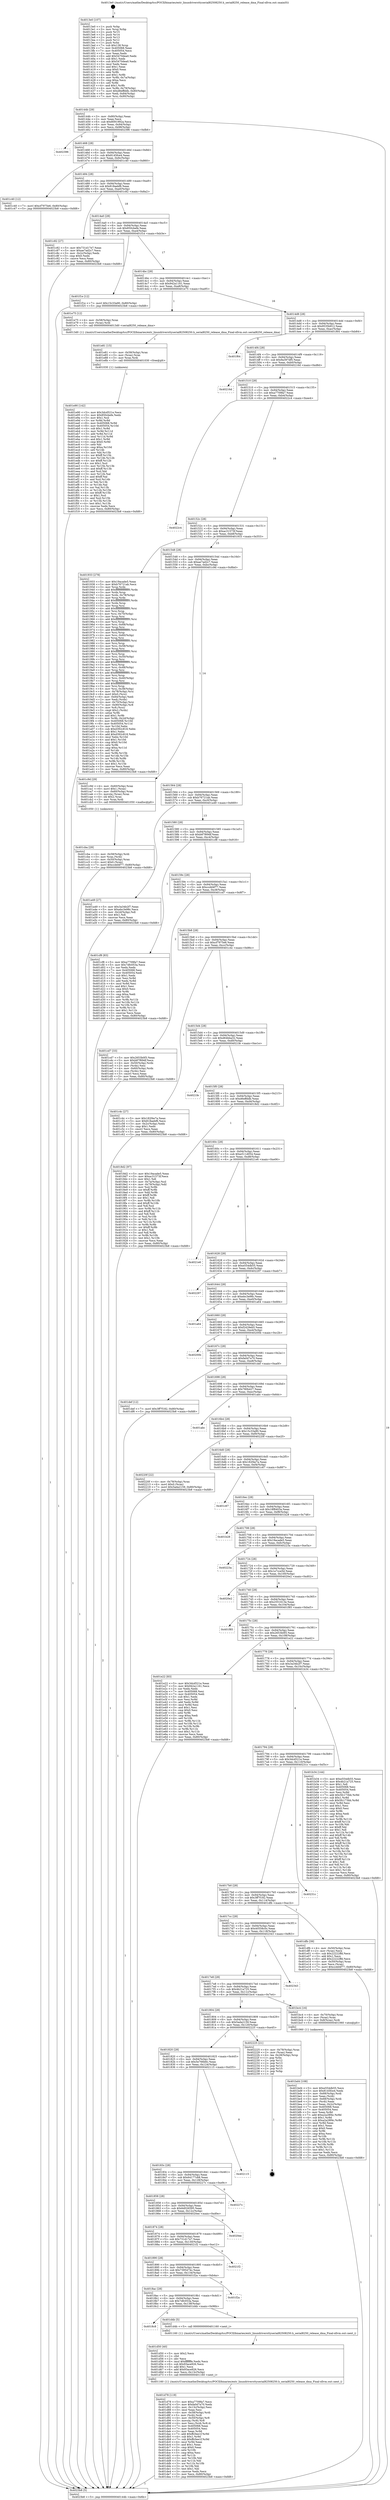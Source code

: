 digraph "0x4013e0" {
  label = "0x4013e0 (/mnt/c/Users/mathe/Desktop/tcc/POCII/binaries/extr_linuxdriversttyserial82508250.h_serial8250_release_dma_Final-ollvm.out::main(0))"
  labelloc = "t"
  node[shape=record]

  Entry [label="",width=0.3,height=0.3,shape=circle,fillcolor=black,style=filled]
  "0x40144b" [label="{
     0x40144b [29]\l
     | [instrs]\l
     &nbsp;&nbsp;0x40144b \<+3\>: mov -0x80(%rbp),%eax\l
     &nbsp;&nbsp;0x40144e \<+2\>: mov %eax,%ecx\l
     &nbsp;&nbsp;0x401450 \<+6\>: sub $0x8091992a,%ecx\l
     &nbsp;&nbsp;0x401456 \<+6\>: mov %eax,-0x94(%rbp)\l
     &nbsp;&nbsp;0x40145c \<+6\>: mov %ecx,-0x98(%rbp)\l
     &nbsp;&nbsp;0x401462 \<+6\>: je 0000000000402396 \<main+0xfb6\>\l
  }"]
  "0x402396" [label="{
     0x402396\l
  }", style=dashed]
  "0x401468" [label="{
     0x401468 [28]\l
     | [instrs]\l
     &nbsp;&nbsp;0x401468 \<+5\>: jmp 000000000040146d \<main+0x8d\>\l
     &nbsp;&nbsp;0x40146d \<+6\>: mov -0x94(%rbp),%eax\l
     &nbsp;&nbsp;0x401473 \<+5\>: sub $0x8145fce4,%eax\l
     &nbsp;&nbsp;0x401478 \<+6\>: mov %eax,-0x9c(%rbp)\l
     &nbsp;&nbsp;0x40147e \<+6\>: je 0000000000401c40 \<main+0x860\>\l
  }"]
  Exit [label="",width=0.3,height=0.3,shape=circle,fillcolor=black,style=filled,peripheries=2]
  "0x401c40" [label="{
     0x401c40 [12]\l
     | [instrs]\l
     &nbsp;&nbsp;0x401c40 \<+7\>: movl $0xcf7975e6,-0x80(%rbp)\l
     &nbsp;&nbsp;0x401c47 \<+5\>: jmp 00000000004023b8 \<main+0xfd8\>\l
  }"]
  "0x401484" [label="{
     0x401484 [28]\l
     | [instrs]\l
     &nbsp;&nbsp;0x401484 \<+5\>: jmp 0000000000401489 \<main+0xa9\>\l
     &nbsp;&nbsp;0x401489 \<+6\>: mov -0x94(%rbp),%eax\l
     &nbsp;&nbsp;0x40148f \<+5\>: sub $0x818aebf6,%eax\l
     &nbsp;&nbsp;0x401494 \<+6\>: mov %eax,-0xa0(%rbp)\l
     &nbsp;&nbsp;0x40149a \<+6\>: je 0000000000401c82 \<main+0x8a2\>\l
  }"]
  "0x401e90" [label="{
     0x401e90 [142]\l
     | [instrs]\l
     &nbsp;&nbsp;0x401e90 \<+5\>: mov $0x3dcd521e,%ecx\l
     &nbsp;&nbsp;0x401e95 \<+5\>: mov $0x850cbefe,%edx\l
     &nbsp;&nbsp;0x401e9a \<+3\>: mov $0x1,%sil\l
     &nbsp;&nbsp;0x401e9d \<+3\>: xor %r8d,%r8d\l
     &nbsp;&nbsp;0x401ea0 \<+8\>: mov 0x405068,%r9d\l
     &nbsp;&nbsp;0x401ea8 \<+8\>: mov 0x405054,%r10d\l
     &nbsp;&nbsp;0x401eb0 \<+4\>: sub $0x1,%r8d\l
     &nbsp;&nbsp;0x401eb4 \<+3\>: mov %r9d,%r11d\l
     &nbsp;&nbsp;0x401eb7 \<+3\>: add %r8d,%r11d\l
     &nbsp;&nbsp;0x401eba \<+4\>: imul %r11d,%r9d\l
     &nbsp;&nbsp;0x401ebe \<+4\>: and $0x1,%r9d\l
     &nbsp;&nbsp;0x401ec2 \<+4\>: cmp $0x0,%r9d\l
     &nbsp;&nbsp;0x401ec6 \<+3\>: sete %bl\l
     &nbsp;&nbsp;0x401ec9 \<+4\>: cmp $0xa,%r10d\l
     &nbsp;&nbsp;0x401ecd \<+4\>: setl %r14b\l
     &nbsp;&nbsp;0x401ed1 \<+3\>: mov %bl,%r15b\l
     &nbsp;&nbsp;0x401ed4 \<+4\>: xor $0xff,%r15b\l
     &nbsp;&nbsp;0x401ed8 \<+3\>: mov %r14b,%r12b\l
     &nbsp;&nbsp;0x401edb \<+4\>: xor $0xff,%r12b\l
     &nbsp;&nbsp;0x401edf \<+4\>: xor $0x1,%sil\l
     &nbsp;&nbsp;0x401ee3 \<+3\>: mov %r15b,%r13b\l
     &nbsp;&nbsp;0x401ee6 \<+4\>: and $0xff,%r13b\l
     &nbsp;&nbsp;0x401eea \<+3\>: and %sil,%bl\l
     &nbsp;&nbsp;0x401eed \<+3\>: mov %r12b,%al\l
     &nbsp;&nbsp;0x401ef0 \<+2\>: and $0xff,%al\l
     &nbsp;&nbsp;0x401ef2 \<+3\>: and %sil,%r14b\l
     &nbsp;&nbsp;0x401ef5 \<+3\>: or %bl,%r13b\l
     &nbsp;&nbsp;0x401ef8 \<+3\>: or %r14b,%al\l
     &nbsp;&nbsp;0x401efb \<+3\>: xor %al,%r13b\l
     &nbsp;&nbsp;0x401efe \<+3\>: or %r12b,%r15b\l
     &nbsp;&nbsp;0x401f01 \<+4\>: xor $0xff,%r15b\l
     &nbsp;&nbsp;0x401f05 \<+4\>: or $0x1,%sil\l
     &nbsp;&nbsp;0x401f09 \<+3\>: and %sil,%r15b\l
     &nbsp;&nbsp;0x401f0c \<+3\>: or %r15b,%r13b\l
     &nbsp;&nbsp;0x401f0f \<+4\>: test $0x1,%r13b\l
     &nbsp;&nbsp;0x401f13 \<+3\>: cmovne %edx,%ecx\l
     &nbsp;&nbsp;0x401f16 \<+3\>: mov %ecx,-0x80(%rbp)\l
     &nbsp;&nbsp;0x401f19 \<+5\>: jmp 00000000004023b8 \<main+0xfd8\>\l
  }"]
  "0x401c82" [label="{
     0x401c82 [27]\l
     | [instrs]\l
     &nbsp;&nbsp;0x401c82 \<+5\>: mov $0x731d17e7,%eax\l
     &nbsp;&nbsp;0x401c87 \<+5\>: mov $0xae7ad2c7,%ecx\l
     &nbsp;&nbsp;0x401c8c \<+3\>: mov -0x2c(%rbp),%edx\l
     &nbsp;&nbsp;0x401c8f \<+3\>: cmp $0x0,%edx\l
     &nbsp;&nbsp;0x401c92 \<+3\>: cmove %ecx,%eax\l
     &nbsp;&nbsp;0x401c95 \<+3\>: mov %eax,-0x80(%rbp)\l
     &nbsp;&nbsp;0x401c98 \<+5\>: jmp 00000000004023b8 \<main+0xfd8\>\l
  }"]
  "0x4014a0" [label="{
     0x4014a0 [28]\l
     | [instrs]\l
     &nbsp;&nbsp;0x4014a0 \<+5\>: jmp 00000000004014a5 \<main+0xc5\>\l
     &nbsp;&nbsp;0x4014a5 \<+6\>: mov -0x94(%rbp),%eax\l
     &nbsp;&nbsp;0x4014ab \<+5\>: sub $0x850cbefe,%eax\l
     &nbsp;&nbsp;0x4014b0 \<+6\>: mov %eax,-0xa4(%rbp)\l
     &nbsp;&nbsp;0x4014b6 \<+6\>: je 0000000000401f1e \<main+0xb3e\>\l
  }"]
  "0x401e81" [label="{
     0x401e81 [15]\l
     | [instrs]\l
     &nbsp;&nbsp;0x401e81 \<+4\>: mov -0x58(%rbp),%rax\l
     &nbsp;&nbsp;0x401e85 \<+3\>: mov (%rax),%rax\l
     &nbsp;&nbsp;0x401e88 \<+3\>: mov %rax,%rdi\l
     &nbsp;&nbsp;0x401e8b \<+5\>: call 0000000000401030 \<free@plt\>\l
     | [calls]\l
     &nbsp;&nbsp;0x401030 \{1\} (unknown)\l
  }"]
  "0x401f1e" [label="{
     0x401f1e [12]\l
     | [instrs]\l
     &nbsp;&nbsp;0x401f1e \<+7\>: movl $0x15c33a90,-0x80(%rbp)\l
     &nbsp;&nbsp;0x401f25 \<+5\>: jmp 00000000004023b8 \<main+0xfd8\>\l
  }"]
  "0x4014bc" [label="{
     0x4014bc [28]\l
     | [instrs]\l
     &nbsp;&nbsp;0x4014bc \<+5\>: jmp 00000000004014c1 \<main+0xe1\>\l
     &nbsp;&nbsp;0x4014c1 \<+6\>: mov -0x94(%rbp),%eax\l
     &nbsp;&nbsp;0x4014c7 \<+5\>: sub $0x942a1161,%eax\l
     &nbsp;&nbsp;0x4014cc \<+6\>: mov %eax,-0xa8(%rbp)\l
     &nbsp;&nbsp;0x4014d2 \<+6\>: je 0000000000401e75 \<main+0xa95\>\l
  }"]
  "0x401d78" [label="{
     0x401d78 [119]\l
     | [instrs]\l
     &nbsp;&nbsp;0x401d78 \<+5\>: mov $0xa7709fa7,%ecx\l
     &nbsp;&nbsp;0x401d7d \<+5\>: mov $0xfa0d7a70,%edx\l
     &nbsp;&nbsp;0x401d82 \<+6\>: mov -0x13c(%rbp),%esi\l
     &nbsp;&nbsp;0x401d88 \<+3\>: imul %eax,%esi\l
     &nbsp;&nbsp;0x401d8b \<+4\>: mov -0x58(%rbp),%rdi\l
     &nbsp;&nbsp;0x401d8f \<+3\>: mov (%rdi),%rdi\l
     &nbsp;&nbsp;0x401d92 \<+4\>: mov -0x50(%rbp),%r8\l
     &nbsp;&nbsp;0x401d96 \<+3\>: movslq (%r8),%r8\l
     &nbsp;&nbsp;0x401d99 \<+4\>: mov %esi,(%rdi,%r8,4)\l
     &nbsp;&nbsp;0x401d9d \<+7\>: mov 0x405068,%eax\l
     &nbsp;&nbsp;0x401da4 \<+7\>: mov 0x405054,%esi\l
     &nbsp;&nbsp;0x401dab \<+3\>: mov %eax,%r9d\l
     &nbsp;&nbsp;0x401dae \<+7\>: add $0xffc0ee1f,%r9d\l
     &nbsp;&nbsp;0x401db5 \<+4\>: sub $0x1,%r9d\l
     &nbsp;&nbsp;0x401db9 \<+7\>: sub $0xffc0ee1f,%r9d\l
     &nbsp;&nbsp;0x401dc0 \<+4\>: imul %r9d,%eax\l
     &nbsp;&nbsp;0x401dc4 \<+3\>: and $0x1,%eax\l
     &nbsp;&nbsp;0x401dc7 \<+3\>: cmp $0x0,%eax\l
     &nbsp;&nbsp;0x401dca \<+4\>: sete %r10b\l
     &nbsp;&nbsp;0x401dce \<+3\>: cmp $0xa,%esi\l
     &nbsp;&nbsp;0x401dd1 \<+4\>: setl %r11b\l
     &nbsp;&nbsp;0x401dd5 \<+3\>: mov %r10b,%bl\l
     &nbsp;&nbsp;0x401dd8 \<+3\>: and %r11b,%bl\l
     &nbsp;&nbsp;0x401ddb \<+3\>: xor %r11b,%r10b\l
     &nbsp;&nbsp;0x401dde \<+3\>: or %r10b,%bl\l
     &nbsp;&nbsp;0x401de1 \<+3\>: test $0x1,%bl\l
     &nbsp;&nbsp;0x401de4 \<+3\>: cmovne %edx,%ecx\l
     &nbsp;&nbsp;0x401de7 \<+3\>: mov %ecx,-0x80(%rbp)\l
     &nbsp;&nbsp;0x401dea \<+5\>: jmp 00000000004023b8 \<main+0xfd8\>\l
  }"]
  "0x401e75" [label="{
     0x401e75 [12]\l
     | [instrs]\l
     &nbsp;&nbsp;0x401e75 \<+4\>: mov -0x58(%rbp),%rax\l
     &nbsp;&nbsp;0x401e79 \<+3\>: mov (%rax),%rdi\l
     &nbsp;&nbsp;0x401e7c \<+5\>: call 00000000004013d0 \<serial8250_release_dma\>\l
     | [calls]\l
     &nbsp;&nbsp;0x4013d0 \{1\} (/mnt/c/Users/mathe/Desktop/tcc/POCII/binaries/extr_linuxdriversttyserial82508250.h_serial8250_release_dma_Final-ollvm.out::serial8250_release_dma)\l
  }"]
  "0x4014d8" [label="{
     0x4014d8 [28]\l
     | [instrs]\l
     &nbsp;&nbsp;0x4014d8 \<+5\>: jmp 00000000004014dd \<main+0xfd\>\l
     &nbsp;&nbsp;0x4014dd \<+6\>: mov -0x94(%rbp),%eax\l
     &nbsp;&nbsp;0x4014e3 \<+5\>: sub $0x9535b912,%eax\l
     &nbsp;&nbsp;0x4014e8 \<+6\>: mov %eax,-0xac(%rbp)\l
     &nbsp;&nbsp;0x4014ee \<+6\>: je 0000000000401f64 \<main+0xb84\>\l
  }"]
  "0x401d50" [label="{
     0x401d50 [40]\l
     | [instrs]\l
     &nbsp;&nbsp;0x401d50 \<+5\>: mov $0x2,%ecx\l
     &nbsp;&nbsp;0x401d55 \<+1\>: cltd\l
     &nbsp;&nbsp;0x401d56 \<+2\>: idiv %ecx\l
     &nbsp;&nbsp;0x401d58 \<+6\>: imul $0xfffffffe,%edx,%ecx\l
     &nbsp;&nbsp;0x401d5e \<+6\>: sub $0x93ace926,%ecx\l
     &nbsp;&nbsp;0x401d64 \<+3\>: add $0x1,%ecx\l
     &nbsp;&nbsp;0x401d67 \<+6\>: add $0x93ace926,%ecx\l
     &nbsp;&nbsp;0x401d6d \<+6\>: mov %ecx,-0x13c(%rbp)\l
     &nbsp;&nbsp;0x401d73 \<+5\>: call 0000000000401160 \<next_i\>\l
     | [calls]\l
     &nbsp;&nbsp;0x401160 \{1\} (/mnt/c/Users/mathe/Desktop/tcc/POCII/binaries/extr_linuxdriversttyserial82508250.h_serial8250_release_dma_Final-ollvm.out::next_i)\l
  }"]
  "0x401f64" [label="{
     0x401f64\l
  }", style=dashed]
  "0x4014f4" [label="{
     0x4014f4 [28]\l
     | [instrs]\l
     &nbsp;&nbsp;0x4014f4 \<+5\>: jmp 00000000004014f9 \<main+0x119\>\l
     &nbsp;&nbsp;0x4014f9 \<+6\>: mov -0x94(%rbp),%eax\l
     &nbsp;&nbsp;0x4014ff \<+5\>: sub $0x9a397df5,%eax\l
     &nbsp;&nbsp;0x401504 \<+6\>: mov %eax,-0xb0(%rbp)\l
     &nbsp;&nbsp;0x40150a \<+6\>: je 000000000040216d \<main+0xd8d\>\l
  }"]
  "0x4018c8" [label="{
     0x4018c8\l
  }", style=dashed]
  "0x40216d" [label="{
     0x40216d\l
  }", style=dashed]
  "0x401510" [label="{
     0x401510 [28]\l
     | [instrs]\l
     &nbsp;&nbsp;0x401510 \<+5\>: jmp 0000000000401515 \<main+0x135\>\l
     &nbsp;&nbsp;0x401515 \<+6\>: mov -0x94(%rbp),%eax\l
     &nbsp;&nbsp;0x40151b \<+5\>: sub $0xa7709fa7,%eax\l
     &nbsp;&nbsp;0x401520 \<+6\>: mov %eax,-0xb4(%rbp)\l
     &nbsp;&nbsp;0x401526 \<+6\>: je 00000000004022c4 \<main+0xee4\>\l
  }"]
  "0x401d4b" [label="{
     0x401d4b [5]\l
     | [instrs]\l
     &nbsp;&nbsp;0x401d4b \<+5\>: call 0000000000401160 \<next_i\>\l
     | [calls]\l
     &nbsp;&nbsp;0x401160 \{1\} (/mnt/c/Users/mathe/Desktop/tcc/POCII/binaries/extr_linuxdriversttyserial82508250.h_serial8250_release_dma_Final-ollvm.out::next_i)\l
  }"]
  "0x4022c4" [label="{
     0x4022c4\l
  }", style=dashed]
  "0x40152c" [label="{
     0x40152c [28]\l
     | [instrs]\l
     &nbsp;&nbsp;0x40152c \<+5\>: jmp 0000000000401531 \<main+0x151\>\l
     &nbsp;&nbsp;0x401531 \<+6\>: mov -0x94(%rbp),%eax\l
     &nbsp;&nbsp;0x401537 \<+5\>: sub $0xac31573f,%eax\l
     &nbsp;&nbsp;0x40153c \<+6\>: mov %eax,-0xb8(%rbp)\l
     &nbsp;&nbsp;0x401542 \<+6\>: je 0000000000401933 \<main+0x553\>\l
  }"]
  "0x4018ac" [label="{
     0x4018ac [28]\l
     | [instrs]\l
     &nbsp;&nbsp;0x4018ac \<+5\>: jmp 00000000004018b1 \<main+0x4d1\>\l
     &nbsp;&nbsp;0x4018b1 \<+6\>: mov -0x94(%rbp),%eax\l
     &nbsp;&nbsp;0x4018b7 \<+5\>: sub $0x7dfc053a,%eax\l
     &nbsp;&nbsp;0x4018bc \<+6\>: mov %eax,-0x138(%rbp)\l
     &nbsp;&nbsp;0x4018c2 \<+6\>: je 0000000000401d4b \<main+0x96b\>\l
  }"]
  "0x401933" [label="{
     0x401933 [278]\l
     | [instrs]\l
     &nbsp;&nbsp;0x401933 \<+5\>: mov $0x19acade5,%eax\l
     &nbsp;&nbsp;0x401938 \<+5\>: mov $0xb76721ab,%ecx\l
     &nbsp;&nbsp;0x40193d \<+3\>: mov %rsp,%rdx\l
     &nbsp;&nbsp;0x401940 \<+4\>: add $0xfffffffffffffff0,%rdx\l
     &nbsp;&nbsp;0x401944 \<+3\>: mov %rdx,%rsp\l
     &nbsp;&nbsp;0x401947 \<+4\>: mov %rdx,-0x78(%rbp)\l
     &nbsp;&nbsp;0x40194b \<+3\>: mov %rsp,%rdx\l
     &nbsp;&nbsp;0x40194e \<+4\>: add $0xfffffffffffffff0,%rdx\l
     &nbsp;&nbsp;0x401952 \<+3\>: mov %rdx,%rsp\l
     &nbsp;&nbsp;0x401955 \<+3\>: mov %rsp,%rsi\l
     &nbsp;&nbsp;0x401958 \<+4\>: add $0xfffffffffffffff0,%rsi\l
     &nbsp;&nbsp;0x40195c \<+3\>: mov %rsi,%rsp\l
     &nbsp;&nbsp;0x40195f \<+4\>: mov %rsi,-0x70(%rbp)\l
     &nbsp;&nbsp;0x401963 \<+3\>: mov %rsp,%rsi\l
     &nbsp;&nbsp;0x401966 \<+4\>: add $0xfffffffffffffff0,%rsi\l
     &nbsp;&nbsp;0x40196a \<+3\>: mov %rsi,%rsp\l
     &nbsp;&nbsp;0x40196d \<+4\>: mov %rsi,-0x68(%rbp)\l
     &nbsp;&nbsp;0x401971 \<+3\>: mov %rsp,%rsi\l
     &nbsp;&nbsp;0x401974 \<+4\>: add $0xfffffffffffffff0,%rsi\l
     &nbsp;&nbsp;0x401978 \<+3\>: mov %rsi,%rsp\l
     &nbsp;&nbsp;0x40197b \<+4\>: mov %rsi,-0x60(%rbp)\l
     &nbsp;&nbsp;0x40197f \<+3\>: mov %rsp,%rsi\l
     &nbsp;&nbsp;0x401982 \<+4\>: add $0xfffffffffffffff0,%rsi\l
     &nbsp;&nbsp;0x401986 \<+3\>: mov %rsi,%rsp\l
     &nbsp;&nbsp;0x401989 \<+4\>: mov %rsi,-0x58(%rbp)\l
     &nbsp;&nbsp;0x40198d \<+3\>: mov %rsp,%rsi\l
     &nbsp;&nbsp;0x401990 \<+4\>: add $0xfffffffffffffff0,%rsi\l
     &nbsp;&nbsp;0x401994 \<+3\>: mov %rsi,%rsp\l
     &nbsp;&nbsp;0x401997 \<+4\>: mov %rsi,-0x50(%rbp)\l
     &nbsp;&nbsp;0x40199b \<+3\>: mov %rsp,%rsi\l
     &nbsp;&nbsp;0x40199e \<+4\>: add $0xfffffffffffffff0,%rsi\l
     &nbsp;&nbsp;0x4019a2 \<+3\>: mov %rsi,%rsp\l
     &nbsp;&nbsp;0x4019a5 \<+4\>: mov %rsi,-0x48(%rbp)\l
     &nbsp;&nbsp;0x4019a9 \<+3\>: mov %rsp,%rsi\l
     &nbsp;&nbsp;0x4019ac \<+4\>: add $0xfffffffffffffff0,%rsi\l
     &nbsp;&nbsp;0x4019b0 \<+3\>: mov %rsi,%rsp\l
     &nbsp;&nbsp;0x4019b3 \<+4\>: mov %rsi,-0x40(%rbp)\l
     &nbsp;&nbsp;0x4019b7 \<+3\>: mov %rsp,%rsi\l
     &nbsp;&nbsp;0x4019ba \<+4\>: add $0xfffffffffffffff0,%rsi\l
     &nbsp;&nbsp;0x4019be \<+3\>: mov %rsi,%rsp\l
     &nbsp;&nbsp;0x4019c1 \<+4\>: mov %rsi,-0x38(%rbp)\l
     &nbsp;&nbsp;0x4019c5 \<+4\>: mov -0x78(%rbp),%rsi\l
     &nbsp;&nbsp;0x4019c9 \<+6\>: movl $0x0,(%rsi)\l
     &nbsp;&nbsp;0x4019cf \<+6\>: mov -0x84(%rbp),%edi\l
     &nbsp;&nbsp;0x4019d5 \<+2\>: mov %edi,(%rdx)\l
     &nbsp;&nbsp;0x4019d7 \<+4\>: mov -0x70(%rbp),%rsi\l
     &nbsp;&nbsp;0x4019db \<+7\>: mov -0x90(%rbp),%r8\l
     &nbsp;&nbsp;0x4019e2 \<+3\>: mov %r8,(%rsi)\l
     &nbsp;&nbsp;0x4019e5 \<+3\>: cmpl $0x2,(%rdx)\l
     &nbsp;&nbsp;0x4019e8 \<+4\>: setne %r9b\l
     &nbsp;&nbsp;0x4019ec \<+4\>: and $0x1,%r9b\l
     &nbsp;&nbsp;0x4019f0 \<+4\>: mov %r9b,-0x2d(%rbp)\l
     &nbsp;&nbsp;0x4019f4 \<+8\>: mov 0x405068,%r10d\l
     &nbsp;&nbsp;0x4019fc \<+8\>: mov 0x405054,%r11d\l
     &nbsp;&nbsp;0x401a04 \<+3\>: mov %r10d,%ebx\l
     &nbsp;&nbsp;0x401a07 \<+6\>: sub $0xd392c818,%ebx\l
     &nbsp;&nbsp;0x401a0d \<+3\>: sub $0x1,%ebx\l
     &nbsp;&nbsp;0x401a10 \<+6\>: add $0xd392c818,%ebx\l
     &nbsp;&nbsp;0x401a16 \<+4\>: imul %ebx,%r10d\l
     &nbsp;&nbsp;0x401a1a \<+4\>: and $0x1,%r10d\l
     &nbsp;&nbsp;0x401a1e \<+4\>: cmp $0x0,%r10d\l
     &nbsp;&nbsp;0x401a22 \<+4\>: sete %r9b\l
     &nbsp;&nbsp;0x401a26 \<+4\>: cmp $0xa,%r11d\l
     &nbsp;&nbsp;0x401a2a \<+4\>: setl %r14b\l
     &nbsp;&nbsp;0x401a2e \<+3\>: mov %r9b,%r15b\l
     &nbsp;&nbsp;0x401a31 \<+3\>: and %r14b,%r15b\l
     &nbsp;&nbsp;0x401a34 \<+3\>: xor %r14b,%r9b\l
     &nbsp;&nbsp;0x401a37 \<+3\>: or %r9b,%r15b\l
     &nbsp;&nbsp;0x401a3a \<+4\>: test $0x1,%r15b\l
     &nbsp;&nbsp;0x401a3e \<+3\>: cmovne %ecx,%eax\l
     &nbsp;&nbsp;0x401a41 \<+3\>: mov %eax,-0x80(%rbp)\l
     &nbsp;&nbsp;0x401a44 \<+5\>: jmp 00000000004023b8 \<main+0xfd8\>\l
  }"]
  "0x401548" [label="{
     0x401548 [28]\l
     | [instrs]\l
     &nbsp;&nbsp;0x401548 \<+5\>: jmp 000000000040154d \<main+0x16d\>\l
     &nbsp;&nbsp;0x40154d \<+6\>: mov -0x94(%rbp),%eax\l
     &nbsp;&nbsp;0x401553 \<+5\>: sub $0xae7ad2c7,%eax\l
     &nbsp;&nbsp;0x401558 \<+6\>: mov %eax,-0xbc(%rbp)\l
     &nbsp;&nbsp;0x40155e \<+6\>: je 0000000000401c9d \<main+0x8bd\>\l
  }"]
  "0x401f2a" [label="{
     0x401f2a\l
  }", style=dashed]
  "0x401c9d" [label="{
     0x401c9d [29]\l
     | [instrs]\l
     &nbsp;&nbsp;0x401c9d \<+4\>: mov -0x60(%rbp),%rax\l
     &nbsp;&nbsp;0x401ca1 \<+6\>: movl $0x1,(%rax)\l
     &nbsp;&nbsp;0x401ca7 \<+4\>: mov -0x60(%rbp),%rax\l
     &nbsp;&nbsp;0x401cab \<+3\>: movslq (%rax),%rax\l
     &nbsp;&nbsp;0x401cae \<+4\>: shl $0x2,%rax\l
     &nbsp;&nbsp;0x401cb2 \<+3\>: mov %rax,%rdi\l
     &nbsp;&nbsp;0x401cb5 \<+5\>: call 0000000000401050 \<malloc@plt\>\l
     | [calls]\l
     &nbsp;&nbsp;0x401050 \{1\} (unknown)\l
  }"]
  "0x401564" [label="{
     0x401564 [28]\l
     | [instrs]\l
     &nbsp;&nbsp;0x401564 \<+5\>: jmp 0000000000401569 \<main+0x189\>\l
     &nbsp;&nbsp;0x401569 \<+6\>: mov -0x94(%rbp),%eax\l
     &nbsp;&nbsp;0x40156f \<+5\>: sub $0xb76721ab,%eax\l
     &nbsp;&nbsp;0x401574 \<+6\>: mov %eax,-0xc0(%rbp)\l
     &nbsp;&nbsp;0x40157a \<+6\>: je 0000000000401a49 \<main+0x669\>\l
  }"]
  "0x401890" [label="{
     0x401890 [28]\l
     | [instrs]\l
     &nbsp;&nbsp;0x401890 \<+5\>: jmp 0000000000401895 \<main+0x4b5\>\l
     &nbsp;&nbsp;0x401895 \<+6\>: mov -0x94(%rbp),%eax\l
     &nbsp;&nbsp;0x40189b \<+5\>: sub $0x7395474c,%eax\l
     &nbsp;&nbsp;0x4018a0 \<+6\>: mov %eax,-0x134(%rbp)\l
     &nbsp;&nbsp;0x4018a6 \<+6\>: je 0000000000401f2a \<main+0xb4a\>\l
  }"]
  "0x401a49" [label="{
     0x401a49 [27]\l
     | [instrs]\l
     &nbsp;&nbsp;0x401a49 \<+5\>: mov $0x3a34b2f7,%eax\l
     &nbsp;&nbsp;0x401a4e \<+5\>: mov $0xebc3e98c,%ecx\l
     &nbsp;&nbsp;0x401a53 \<+3\>: mov -0x2d(%rbp),%dl\l
     &nbsp;&nbsp;0x401a56 \<+3\>: test $0x1,%dl\l
     &nbsp;&nbsp;0x401a59 \<+3\>: cmovne %ecx,%eax\l
     &nbsp;&nbsp;0x401a5c \<+3\>: mov %eax,-0x80(%rbp)\l
     &nbsp;&nbsp;0x401a5f \<+5\>: jmp 00000000004023b8 \<main+0xfd8\>\l
  }"]
  "0x401580" [label="{
     0x401580 [28]\l
     | [instrs]\l
     &nbsp;&nbsp;0x401580 \<+5\>: jmp 0000000000401585 \<main+0x1a5\>\l
     &nbsp;&nbsp;0x401585 \<+6\>: mov -0x94(%rbp),%eax\l
     &nbsp;&nbsp;0x40158b \<+5\>: sub $0xb87f69df,%eax\l
     &nbsp;&nbsp;0x401590 \<+6\>: mov %eax,-0xc4(%rbp)\l
     &nbsp;&nbsp;0x401596 \<+6\>: je 0000000000401cf8 \<main+0x918\>\l
  }"]
  "0x4021f2" [label="{
     0x4021f2\l
  }", style=dashed]
  "0x401cf8" [label="{
     0x401cf8 [83]\l
     | [instrs]\l
     &nbsp;&nbsp;0x401cf8 \<+5\>: mov $0xa7709fa7,%eax\l
     &nbsp;&nbsp;0x401cfd \<+5\>: mov $0x7dfc053a,%ecx\l
     &nbsp;&nbsp;0x401d02 \<+2\>: xor %edx,%edx\l
     &nbsp;&nbsp;0x401d04 \<+7\>: mov 0x405068,%esi\l
     &nbsp;&nbsp;0x401d0b \<+7\>: mov 0x405054,%edi\l
     &nbsp;&nbsp;0x401d12 \<+3\>: sub $0x1,%edx\l
     &nbsp;&nbsp;0x401d15 \<+3\>: mov %esi,%r8d\l
     &nbsp;&nbsp;0x401d18 \<+3\>: add %edx,%r8d\l
     &nbsp;&nbsp;0x401d1b \<+4\>: imul %r8d,%esi\l
     &nbsp;&nbsp;0x401d1f \<+3\>: and $0x1,%esi\l
     &nbsp;&nbsp;0x401d22 \<+3\>: cmp $0x0,%esi\l
     &nbsp;&nbsp;0x401d25 \<+4\>: sete %r9b\l
     &nbsp;&nbsp;0x401d29 \<+3\>: cmp $0xa,%edi\l
     &nbsp;&nbsp;0x401d2c \<+4\>: setl %r10b\l
     &nbsp;&nbsp;0x401d30 \<+3\>: mov %r9b,%r11b\l
     &nbsp;&nbsp;0x401d33 \<+3\>: and %r10b,%r11b\l
     &nbsp;&nbsp;0x401d36 \<+3\>: xor %r10b,%r9b\l
     &nbsp;&nbsp;0x401d39 \<+3\>: or %r9b,%r11b\l
     &nbsp;&nbsp;0x401d3c \<+4\>: test $0x1,%r11b\l
     &nbsp;&nbsp;0x401d40 \<+3\>: cmovne %ecx,%eax\l
     &nbsp;&nbsp;0x401d43 \<+3\>: mov %eax,-0x80(%rbp)\l
     &nbsp;&nbsp;0x401d46 \<+5\>: jmp 00000000004023b8 \<main+0xfd8\>\l
  }"]
  "0x40159c" [label="{
     0x40159c [28]\l
     | [instrs]\l
     &nbsp;&nbsp;0x40159c \<+5\>: jmp 00000000004015a1 \<main+0x1c1\>\l
     &nbsp;&nbsp;0x4015a1 \<+6\>: mov -0x94(%rbp),%eax\l
     &nbsp;&nbsp;0x4015a7 \<+5\>: sub $0xccdd4f77,%eax\l
     &nbsp;&nbsp;0x4015ac \<+6\>: mov %eax,-0xc8(%rbp)\l
     &nbsp;&nbsp;0x4015b2 \<+6\>: je 0000000000401cd7 \<main+0x8f7\>\l
  }"]
  "0x401874" [label="{
     0x401874 [28]\l
     | [instrs]\l
     &nbsp;&nbsp;0x401874 \<+5\>: jmp 0000000000401879 \<main+0x499\>\l
     &nbsp;&nbsp;0x401879 \<+6\>: mov -0x94(%rbp),%eax\l
     &nbsp;&nbsp;0x40187f \<+5\>: sub $0x731d17e7,%eax\l
     &nbsp;&nbsp;0x401884 \<+6\>: mov %eax,-0x130(%rbp)\l
     &nbsp;&nbsp;0x40188a \<+6\>: je 00000000004021f2 \<main+0xe12\>\l
  }"]
  "0x401cd7" [label="{
     0x401cd7 [33]\l
     | [instrs]\l
     &nbsp;&nbsp;0x401cd7 \<+5\>: mov $0x2653b0f3,%eax\l
     &nbsp;&nbsp;0x401cdc \<+5\>: mov $0xb87f69df,%ecx\l
     &nbsp;&nbsp;0x401ce1 \<+4\>: mov -0x50(%rbp),%rdx\l
     &nbsp;&nbsp;0x401ce5 \<+2\>: mov (%rdx),%esi\l
     &nbsp;&nbsp;0x401ce7 \<+4\>: mov -0x60(%rbp),%rdx\l
     &nbsp;&nbsp;0x401ceb \<+2\>: cmp (%rdx),%esi\l
     &nbsp;&nbsp;0x401ced \<+3\>: cmovl %ecx,%eax\l
     &nbsp;&nbsp;0x401cf0 \<+3\>: mov %eax,-0x80(%rbp)\l
     &nbsp;&nbsp;0x401cf3 \<+5\>: jmp 00000000004023b8 \<main+0xfd8\>\l
  }"]
  "0x4015b8" [label="{
     0x4015b8 [28]\l
     | [instrs]\l
     &nbsp;&nbsp;0x4015b8 \<+5\>: jmp 00000000004015bd \<main+0x1dd\>\l
     &nbsp;&nbsp;0x4015bd \<+6\>: mov -0x94(%rbp),%eax\l
     &nbsp;&nbsp;0x4015c3 \<+5\>: sub $0xcf7975e6,%eax\l
     &nbsp;&nbsp;0x4015c8 \<+6\>: mov %eax,-0xcc(%rbp)\l
     &nbsp;&nbsp;0x4015ce \<+6\>: je 0000000000401c4c \<main+0x86c\>\l
  }"]
  "0x4020ee" [label="{
     0x4020ee\l
  }", style=dashed]
  "0x401c4c" [label="{
     0x401c4c [27]\l
     | [instrs]\l
     &nbsp;&nbsp;0x401c4c \<+5\>: mov $0x182f4e7a,%eax\l
     &nbsp;&nbsp;0x401c51 \<+5\>: mov $0x818aebf6,%ecx\l
     &nbsp;&nbsp;0x401c56 \<+3\>: mov -0x2c(%rbp),%edx\l
     &nbsp;&nbsp;0x401c59 \<+3\>: cmp $0x1,%edx\l
     &nbsp;&nbsp;0x401c5c \<+3\>: cmovl %ecx,%eax\l
     &nbsp;&nbsp;0x401c5f \<+3\>: mov %eax,-0x80(%rbp)\l
     &nbsp;&nbsp;0x401c62 \<+5\>: jmp 00000000004023b8 \<main+0xfd8\>\l
  }"]
  "0x4015d4" [label="{
     0x4015d4 [28]\l
     | [instrs]\l
     &nbsp;&nbsp;0x4015d4 \<+5\>: jmp 00000000004015d9 \<main+0x1f9\>\l
     &nbsp;&nbsp;0x4015d9 \<+6\>: mov -0x94(%rbp),%eax\l
     &nbsp;&nbsp;0x4015df \<+5\>: sub $0xd64bba32,%eax\l
     &nbsp;&nbsp;0x4015e4 \<+6\>: mov %eax,-0xd0(%rbp)\l
     &nbsp;&nbsp;0x4015ea \<+6\>: je 00000000004021fe \<main+0xe1e\>\l
  }"]
  "0x401858" [label="{
     0x401858 [28]\l
     | [instrs]\l
     &nbsp;&nbsp;0x401858 \<+5\>: jmp 000000000040185d \<main+0x47d\>\l
     &nbsp;&nbsp;0x40185d \<+6\>: mov -0x94(%rbp),%eax\l
     &nbsp;&nbsp;0x401863 \<+5\>: sub $0x6d026595,%eax\l
     &nbsp;&nbsp;0x401868 \<+6\>: mov %eax,-0x12c(%rbp)\l
     &nbsp;&nbsp;0x40186e \<+6\>: je 00000000004020ee \<main+0xd0e\>\l
  }"]
  "0x4021fe" [label="{
     0x4021fe\l
  }", style=dashed]
  "0x4015f0" [label="{
     0x4015f0 [28]\l
     | [instrs]\l
     &nbsp;&nbsp;0x4015f0 \<+5\>: jmp 00000000004015f5 \<main+0x215\>\l
     &nbsp;&nbsp;0x4015f5 \<+6\>: mov -0x94(%rbp),%eax\l
     &nbsp;&nbsp;0x4015fb \<+5\>: sub $0xd6effddb,%eax\l
     &nbsp;&nbsp;0x401600 \<+6\>: mov %eax,-0xd4(%rbp)\l
     &nbsp;&nbsp;0x401606 \<+6\>: je 00000000004018d2 \<main+0x4f2\>\l
  }"]
  "0x40227c" [label="{
     0x40227c\l
  }", style=dashed]
  "0x4018d2" [label="{
     0x4018d2 [97]\l
     | [instrs]\l
     &nbsp;&nbsp;0x4018d2 \<+5\>: mov $0x19acade5,%eax\l
     &nbsp;&nbsp;0x4018d7 \<+5\>: mov $0xac31573f,%ecx\l
     &nbsp;&nbsp;0x4018dc \<+2\>: mov $0x1,%dl\l
     &nbsp;&nbsp;0x4018de \<+4\>: mov -0x7a(%rbp),%sil\l
     &nbsp;&nbsp;0x4018e2 \<+4\>: mov -0x79(%rbp),%dil\l
     &nbsp;&nbsp;0x4018e6 \<+3\>: mov %sil,%r8b\l
     &nbsp;&nbsp;0x4018e9 \<+4\>: xor $0xff,%r8b\l
     &nbsp;&nbsp;0x4018ed \<+3\>: mov %dil,%r9b\l
     &nbsp;&nbsp;0x4018f0 \<+4\>: xor $0xff,%r9b\l
     &nbsp;&nbsp;0x4018f4 \<+3\>: xor $0x1,%dl\l
     &nbsp;&nbsp;0x4018f7 \<+3\>: mov %r8b,%r10b\l
     &nbsp;&nbsp;0x4018fa \<+4\>: and $0xff,%r10b\l
     &nbsp;&nbsp;0x4018fe \<+3\>: and %dl,%sil\l
     &nbsp;&nbsp;0x401901 \<+3\>: mov %r9b,%r11b\l
     &nbsp;&nbsp;0x401904 \<+4\>: and $0xff,%r11b\l
     &nbsp;&nbsp;0x401908 \<+3\>: and %dl,%dil\l
     &nbsp;&nbsp;0x40190b \<+3\>: or %sil,%r10b\l
     &nbsp;&nbsp;0x40190e \<+3\>: or %dil,%r11b\l
     &nbsp;&nbsp;0x401911 \<+3\>: xor %r11b,%r10b\l
     &nbsp;&nbsp;0x401914 \<+3\>: or %r9b,%r8b\l
     &nbsp;&nbsp;0x401917 \<+4\>: xor $0xff,%r8b\l
     &nbsp;&nbsp;0x40191b \<+3\>: or $0x1,%dl\l
     &nbsp;&nbsp;0x40191e \<+3\>: and %dl,%r8b\l
     &nbsp;&nbsp;0x401921 \<+3\>: or %r8b,%r10b\l
     &nbsp;&nbsp;0x401924 \<+4\>: test $0x1,%r10b\l
     &nbsp;&nbsp;0x401928 \<+3\>: cmovne %ecx,%eax\l
     &nbsp;&nbsp;0x40192b \<+3\>: mov %eax,-0x80(%rbp)\l
     &nbsp;&nbsp;0x40192e \<+5\>: jmp 00000000004023b8 \<main+0xfd8\>\l
  }"]
  "0x40160c" [label="{
     0x40160c [28]\l
     | [instrs]\l
     &nbsp;&nbsp;0x40160c \<+5\>: jmp 0000000000401611 \<main+0x231\>\l
     &nbsp;&nbsp;0x401611 \<+6\>: mov -0x94(%rbp),%eax\l
     &nbsp;&nbsp;0x401617 \<+5\>: sub $0xe511d054,%eax\l
     &nbsp;&nbsp;0x40161c \<+6\>: mov %eax,-0xd8(%rbp)\l
     &nbsp;&nbsp;0x401622 \<+6\>: je 00000000004021e6 \<main+0xe06\>\l
  }"]
  "0x4023b8" [label="{
     0x4023b8 [5]\l
     | [instrs]\l
     &nbsp;&nbsp;0x4023b8 \<+5\>: jmp 000000000040144b \<main+0x6b\>\l
  }"]
  "0x4013e0" [label="{
     0x4013e0 [107]\l
     | [instrs]\l
     &nbsp;&nbsp;0x4013e0 \<+1\>: push %rbp\l
     &nbsp;&nbsp;0x4013e1 \<+3\>: mov %rsp,%rbp\l
     &nbsp;&nbsp;0x4013e4 \<+2\>: push %r15\l
     &nbsp;&nbsp;0x4013e6 \<+2\>: push %r14\l
     &nbsp;&nbsp;0x4013e8 \<+2\>: push %r13\l
     &nbsp;&nbsp;0x4013ea \<+2\>: push %r12\l
     &nbsp;&nbsp;0x4013ec \<+1\>: push %rbx\l
     &nbsp;&nbsp;0x4013ed \<+7\>: sub $0x138,%rsp\l
     &nbsp;&nbsp;0x4013f4 \<+7\>: mov 0x405068,%eax\l
     &nbsp;&nbsp;0x4013fb \<+7\>: mov 0x405054,%ecx\l
     &nbsp;&nbsp;0x401402 \<+2\>: mov %eax,%edx\l
     &nbsp;&nbsp;0x401404 \<+6\>: add $0x5470dea0,%edx\l
     &nbsp;&nbsp;0x40140a \<+3\>: sub $0x1,%edx\l
     &nbsp;&nbsp;0x40140d \<+6\>: sub $0x5470dea0,%edx\l
     &nbsp;&nbsp;0x401413 \<+3\>: imul %edx,%eax\l
     &nbsp;&nbsp;0x401416 \<+3\>: and $0x1,%eax\l
     &nbsp;&nbsp;0x401419 \<+3\>: cmp $0x0,%eax\l
     &nbsp;&nbsp;0x40141c \<+4\>: sete %r8b\l
     &nbsp;&nbsp;0x401420 \<+4\>: and $0x1,%r8b\l
     &nbsp;&nbsp;0x401424 \<+4\>: mov %r8b,-0x7a(%rbp)\l
     &nbsp;&nbsp;0x401428 \<+3\>: cmp $0xa,%ecx\l
     &nbsp;&nbsp;0x40142b \<+4\>: setl %r8b\l
     &nbsp;&nbsp;0x40142f \<+4\>: and $0x1,%r8b\l
     &nbsp;&nbsp;0x401433 \<+4\>: mov %r8b,-0x79(%rbp)\l
     &nbsp;&nbsp;0x401437 \<+7\>: movl $0xd6effddb,-0x80(%rbp)\l
     &nbsp;&nbsp;0x40143e \<+6\>: mov %edi,-0x84(%rbp)\l
     &nbsp;&nbsp;0x401444 \<+7\>: mov %rsi,-0x90(%rbp)\l
  }"]
  "0x40183c" [label="{
     0x40183c [28]\l
     | [instrs]\l
     &nbsp;&nbsp;0x40183c \<+5\>: jmp 0000000000401841 \<main+0x461\>\l
     &nbsp;&nbsp;0x401841 \<+6\>: mov -0x94(%rbp),%eax\l
     &nbsp;&nbsp;0x401847 \<+5\>: sub $0x64177c68,%eax\l
     &nbsp;&nbsp;0x40184c \<+6\>: mov %eax,-0x128(%rbp)\l
     &nbsp;&nbsp;0x401852 \<+6\>: je 000000000040227c \<main+0xe9c\>\l
  }"]
  "0x402115" [label="{
     0x402115\l
  }", style=dashed]
  "0x4021e6" [label="{
     0x4021e6\l
  }", style=dashed]
  "0x401628" [label="{
     0x401628 [28]\l
     | [instrs]\l
     &nbsp;&nbsp;0x401628 \<+5\>: jmp 000000000040162d \<main+0x24d\>\l
     &nbsp;&nbsp;0x40162d \<+6\>: mov -0x94(%rbp),%eax\l
     &nbsp;&nbsp;0x401633 \<+5\>: sub $0xe554db55,%eax\l
     &nbsp;&nbsp;0x401638 \<+6\>: mov %eax,-0xdc(%rbp)\l
     &nbsp;&nbsp;0x40163e \<+6\>: je 0000000000402297 \<main+0xeb7\>\l
  }"]
  "0x401820" [label="{
     0x401820 [28]\l
     | [instrs]\l
     &nbsp;&nbsp;0x401820 \<+5\>: jmp 0000000000401825 \<main+0x445\>\l
     &nbsp;&nbsp;0x401825 \<+6\>: mov -0x94(%rbp),%eax\l
     &nbsp;&nbsp;0x40182b \<+5\>: sub $0x5e766b6c,%eax\l
     &nbsp;&nbsp;0x401830 \<+6\>: mov %eax,-0x124(%rbp)\l
     &nbsp;&nbsp;0x401836 \<+6\>: je 0000000000402115 \<main+0xd35\>\l
  }"]
  "0x402297" [label="{
     0x402297\l
  }", style=dashed]
  "0x401644" [label="{
     0x401644 [28]\l
     | [instrs]\l
     &nbsp;&nbsp;0x401644 \<+5\>: jmp 0000000000401649 \<main+0x269\>\l
     &nbsp;&nbsp;0x401649 \<+6\>: mov -0x94(%rbp),%eax\l
     &nbsp;&nbsp;0x40164f \<+5\>: sub $0xebc3e98c,%eax\l
     &nbsp;&nbsp;0x401654 \<+6\>: mov %eax,-0xe0(%rbp)\l
     &nbsp;&nbsp;0x40165a \<+6\>: je 0000000000401a64 \<main+0x684\>\l
  }"]
  "0x402225" [label="{
     0x402225 [21]\l
     | [instrs]\l
     &nbsp;&nbsp;0x402225 \<+4\>: mov -0x78(%rbp),%rax\l
     &nbsp;&nbsp;0x402229 \<+2\>: mov (%rax),%eax\l
     &nbsp;&nbsp;0x40222b \<+4\>: lea -0x28(%rbp),%rsp\l
     &nbsp;&nbsp;0x40222f \<+1\>: pop %rbx\l
     &nbsp;&nbsp;0x402230 \<+2\>: pop %r12\l
     &nbsp;&nbsp;0x402232 \<+2\>: pop %r13\l
     &nbsp;&nbsp;0x402234 \<+2\>: pop %r14\l
     &nbsp;&nbsp;0x402236 \<+2\>: pop %r15\l
     &nbsp;&nbsp;0x402238 \<+1\>: pop %rbp\l
     &nbsp;&nbsp;0x402239 \<+1\>: ret\l
  }"]
  "0x401a64" [label="{
     0x401a64\l
  }", style=dashed]
  "0x401660" [label="{
     0x401660 [28]\l
     | [instrs]\l
     &nbsp;&nbsp;0x401660 \<+5\>: jmp 0000000000401665 \<main+0x285\>\l
     &nbsp;&nbsp;0x401665 \<+6\>: mov -0x94(%rbp),%eax\l
     &nbsp;&nbsp;0x40166b \<+5\>: sub $0xf2429eb5,%eax\l
     &nbsp;&nbsp;0x401670 \<+6\>: mov %eax,-0xe4(%rbp)\l
     &nbsp;&nbsp;0x401676 \<+6\>: je 000000000040200b \<main+0xc2b\>\l
  }"]
  "0x401cba" [label="{
     0x401cba [29]\l
     | [instrs]\l
     &nbsp;&nbsp;0x401cba \<+4\>: mov -0x58(%rbp),%rdi\l
     &nbsp;&nbsp;0x401cbe \<+3\>: mov %rax,(%rdi)\l
     &nbsp;&nbsp;0x401cc1 \<+4\>: mov -0x50(%rbp),%rax\l
     &nbsp;&nbsp;0x401cc5 \<+6\>: movl $0x0,(%rax)\l
     &nbsp;&nbsp;0x401ccb \<+7\>: movl $0xccdd4f77,-0x80(%rbp)\l
     &nbsp;&nbsp;0x401cd2 \<+5\>: jmp 00000000004023b8 \<main+0xfd8\>\l
  }"]
  "0x40200b" [label="{
     0x40200b\l
  }", style=dashed]
  "0x40167c" [label="{
     0x40167c [28]\l
     | [instrs]\l
     &nbsp;&nbsp;0x40167c \<+5\>: jmp 0000000000401681 \<main+0x2a1\>\l
     &nbsp;&nbsp;0x401681 \<+6\>: mov -0x94(%rbp),%eax\l
     &nbsp;&nbsp;0x401687 \<+5\>: sub $0xfa0d7a70,%eax\l
     &nbsp;&nbsp;0x40168c \<+6\>: mov %eax,-0xe8(%rbp)\l
     &nbsp;&nbsp;0x401692 \<+6\>: je 0000000000401def \<main+0xa0f\>\l
  }"]
  "0x401bd4" [label="{
     0x401bd4 [108]\l
     | [instrs]\l
     &nbsp;&nbsp;0x401bd4 \<+5\>: mov $0xe554db55,%ecx\l
     &nbsp;&nbsp;0x401bd9 \<+5\>: mov $0x8145fce4,%edx\l
     &nbsp;&nbsp;0x401bde \<+4\>: mov -0x68(%rbp),%rdi\l
     &nbsp;&nbsp;0x401be2 \<+2\>: mov %eax,(%rdi)\l
     &nbsp;&nbsp;0x401be4 \<+4\>: mov -0x68(%rbp),%rdi\l
     &nbsp;&nbsp;0x401be8 \<+2\>: mov (%rdi),%eax\l
     &nbsp;&nbsp;0x401bea \<+3\>: mov %eax,-0x2c(%rbp)\l
     &nbsp;&nbsp;0x401bed \<+7\>: mov 0x405068,%eax\l
     &nbsp;&nbsp;0x401bf4 \<+7\>: mov 0x405054,%esi\l
     &nbsp;&nbsp;0x401bfb \<+3\>: mov %eax,%r8d\l
     &nbsp;&nbsp;0x401bfe \<+7\>: add $0xa2a28f4c,%r8d\l
     &nbsp;&nbsp;0x401c05 \<+4\>: sub $0x1,%r8d\l
     &nbsp;&nbsp;0x401c09 \<+7\>: sub $0xa2a28f4c,%r8d\l
     &nbsp;&nbsp;0x401c10 \<+4\>: imul %r8d,%eax\l
     &nbsp;&nbsp;0x401c14 \<+3\>: and $0x1,%eax\l
     &nbsp;&nbsp;0x401c17 \<+3\>: cmp $0x0,%eax\l
     &nbsp;&nbsp;0x401c1a \<+4\>: sete %r9b\l
     &nbsp;&nbsp;0x401c1e \<+3\>: cmp $0xa,%esi\l
     &nbsp;&nbsp;0x401c21 \<+4\>: setl %r10b\l
     &nbsp;&nbsp;0x401c25 \<+3\>: mov %r9b,%r11b\l
     &nbsp;&nbsp;0x401c28 \<+3\>: and %r10b,%r11b\l
     &nbsp;&nbsp;0x401c2b \<+3\>: xor %r10b,%r9b\l
     &nbsp;&nbsp;0x401c2e \<+3\>: or %r9b,%r11b\l
     &nbsp;&nbsp;0x401c31 \<+4\>: test $0x1,%r11b\l
     &nbsp;&nbsp;0x401c35 \<+3\>: cmovne %edx,%ecx\l
     &nbsp;&nbsp;0x401c38 \<+3\>: mov %ecx,-0x80(%rbp)\l
     &nbsp;&nbsp;0x401c3b \<+5\>: jmp 00000000004023b8 \<main+0xfd8\>\l
  }"]
  "0x401def" [label="{
     0x401def [12]\l
     | [instrs]\l
     &nbsp;&nbsp;0x401def \<+7\>: movl $0x3ff7f182,-0x80(%rbp)\l
     &nbsp;&nbsp;0x401df6 \<+5\>: jmp 00000000004023b8 \<main+0xfd8\>\l
  }"]
  "0x401698" [label="{
     0x401698 [28]\l
     | [instrs]\l
     &nbsp;&nbsp;0x401698 \<+5\>: jmp 000000000040169d \<main+0x2bd\>\l
     &nbsp;&nbsp;0x40169d \<+6\>: mov -0x94(%rbp),%eax\l
     &nbsp;&nbsp;0x4016a3 \<+5\>: sub $0x780b427,%eax\l
     &nbsp;&nbsp;0x4016a8 \<+6\>: mov %eax,-0xec(%rbp)\l
     &nbsp;&nbsp;0x4016ae \<+6\>: je 0000000000401abc \<main+0x6dc\>\l
  }"]
  "0x401804" [label="{
     0x401804 [28]\l
     | [instrs]\l
     &nbsp;&nbsp;0x401804 \<+5\>: jmp 0000000000401809 \<main+0x429\>\l
     &nbsp;&nbsp;0x401809 \<+6\>: mov -0x94(%rbp),%eax\l
     &nbsp;&nbsp;0x40180f \<+5\>: sub $0x5ada2159,%eax\l
     &nbsp;&nbsp;0x401814 \<+6\>: mov %eax,-0x120(%rbp)\l
     &nbsp;&nbsp;0x40181a \<+6\>: je 0000000000402225 \<main+0xe45\>\l
  }"]
  "0x401abc" [label="{
     0x401abc\l
  }", style=dashed]
  "0x4016b4" [label="{
     0x4016b4 [28]\l
     | [instrs]\l
     &nbsp;&nbsp;0x4016b4 \<+5\>: jmp 00000000004016b9 \<main+0x2d9\>\l
     &nbsp;&nbsp;0x4016b9 \<+6\>: mov -0x94(%rbp),%eax\l
     &nbsp;&nbsp;0x4016bf \<+5\>: sub $0x15c33a90,%eax\l
     &nbsp;&nbsp;0x4016c4 \<+6\>: mov %eax,-0xf0(%rbp)\l
     &nbsp;&nbsp;0x4016ca \<+6\>: je 000000000040220f \<main+0xe2f\>\l
  }"]
  "0x401bc4" [label="{
     0x401bc4 [16]\l
     | [instrs]\l
     &nbsp;&nbsp;0x401bc4 \<+4\>: mov -0x70(%rbp),%rax\l
     &nbsp;&nbsp;0x401bc8 \<+3\>: mov (%rax),%rax\l
     &nbsp;&nbsp;0x401bcb \<+4\>: mov 0x8(%rax),%rdi\l
     &nbsp;&nbsp;0x401bcf \<+5\>: call 0000000000401060 \<atoi@plt\>\l
     | [calls]\l
     &nbsp;&nbsp;0x401060 \{1\} (unknown)\l
  }"]
  "0x40220f" [label="{
     0x40220f [22]\l
     | [instrs]\l
     &nbsp;&nbsp;0x40220f \<+4\>: mov -0x78(%rbp),%rax\l
     &nbsp;&nbsp;0x402213 \<+6\>: movl $0x0,(%rax)\l
     &nbsp;&nbsp;0x402219 \<+7\>: movl $0x5ada2159,-0x80(%rbp)\l
     &nbsp;&nbsp;0x402220 \<+5\>: jmp 00000000004023b8 \<main+0xfd8\>\l
  }"]
  "0x4016d0" [label="{
     0x4016d0 [28]\l
     | [instrs]\l
     &nbsp;&nbsp;0x4016d0 \<+5\>: jmp 00000000004016d5 \<main+0x2f5\>\l
     &nbsp;&nbsp;0x4016d5 \<+6\>: mov -0x94(%rbp),%eax\l
     &nbsp;&nbsp;0x4016db \<+5\>: sub $0x182f4e7a,%eax\l
     &nbsp;&nbsp;0x4016e0 \<+6\>: mov %eax,-0xf4(%rbp)\l
     &nbsp;&nbsp;0x4016e6 \<+6\>: je 0000000000401c67 \<main+0x887\>\l
  }"]
  "0x4017e8" [label="{
     0x4017e8 [28]\l
     | [instrs]\l
     &nbsp;&nbsp;0x4017e8 \<+5\>: jmp 00000000004017ed \<main+0x40d\>\l
     &nbsp;&nbsp;0x4017ed \<+6\>: mov -0x94(%rbp),%eax\l
     &nbsp;&nbsp;0x4017f3 \<+5\>: sub $0x4b21a725,%eax\l
     &nbsp;&nbsp;0x4017f8 \<+6\>: mov %eax,-0x11c(%rbp)\l
     &nbsp;&nbsp;0x4017fe \<+6\>: je 0000000000401bc4 \<main+0x7e4\>\l
  }"]
  "0x401c67" [label="{
     0x401c67\l
  }", style=dashed]
  "0x4016ec" [label="{
     0x4016ec [28]\l
     | [instrs]\l
     &nbsp;&nbsp;0x4016ec \<+5\>: jmp 00000000004016f1 \<main+0x311\>\l
     &nbsp;&nbsp;0x4016f1 \<+6\>: mov -0x94(%rbp),%eax\l
     &nbsp;&nbsp;0x4016f7 \<+5\>: sub $0x18f8403a,%eax\l
     &nbsp;&nbsp;0x4016fc \<+6\>: mov %eax,-0xf8(%rbp)\l
     &nbsp;&nbsp;0x401702 \<+6\>: je 0000000000401b28 \<main+0x748\>\l
  }"]
  "0x402343" [label="{
     0x402343\l
  }", style=dashed]
  "0x401b28" [label="{
     0x401b28\l
  }", style=dashed]
  "0x401708" [label="{
     0x401708 [28]\l
     | [instrs]\l
     &nbsp;&nbsp;0x401708 \<+5\>: jmp 000000000040170d \<main+0x32d\>\l
     &nbsp;&nbsp;0x40170d \<+6\>: mov -0x94(%rbp),%eax\l
     &nbsp;&nbsp;0x401713 \<+5\>: sub $0x19acade5,%eax\l
     &nbsp;&nbsp;0x401718 \<+6\>: mov %eax,-0xfc(%rbp)\l
     &nbsp;&nbsp;0x40171e \<+6\>: je 000000000040223a \<main+0xe5a\>\l
  }"]
  "0x4017cc" [label="{
     0x4017cc [28]\l
     | [instrs]\l
     &nbsp;&nbsp;0x4017cc \<+5\>: jmp 00000000004017d1 \<main+0x3f1\>\l
     &nbsp;&nbsp;0x4017d1 \<+6\>: mov -0x94(%rbp),%eax\l
     &nbsp;&nbsp;0x4017d7 \<+5\>: sub $0x40558c0c,%eax\l
     &nbsp;&nbsp;0x4017dc \<+6\>: mov %eax,-0x118(%rbp)\l
     &nbsp;&nbsp;0x4017e2 \<+6\>: je 0000000000402343 \<main+0xf63\>\l
  }"]
  "0x40223a" [label="{
     0x40223a\l
  }", style=dashed]
  "0x401724" [label="{
     0x401724 [28]\l
     | [instrs]\l
     &nbsp;&nbsp;0x401724 \<+5\>: jmp 0000000000401729 \<main+0x349\>\l
     &nbsp;&nbsp;0x401729 \<+6\>: mov -0x94(%rbp),%eax\l
     &nbsp;&nbsp;0x40172f \<+5\>: sub $0x1e7cce5d,%eax\l
     &nbsp;&nbsp;0x401734 \<+6\>: mov %eax,-0x100(%rbp)\l
     &nbsp;&nbsp;0x40173a \<+6\>: je 00000000004020e2 \<main+0xd02\>\l
  }"]
  "0x401dfb" [label="{
     0x401dfb [39]\l
     | [instrs]\l
     &nbsp;&nbsp;0x401dfb \<+4\>: mov -0x50(%rbp),%rax\l
     &nbsp;&nbsp;0x401dff \<+2\>: mov (%rax),%ecx\l
     &nbsp;&nbsp;0x401e01 \<+6\>: sub $0x22222ffd,%ecx\l
     &nbsp;&nbsp;0x401e07 \<+3\>: add $0x1,%ecx\l
     &nbsp;&nbsp;0x401e0a \<+6\>: add $0x22222ffd,%ecx\l
     &nbsp;&nbsp;0x401e10 \<+4\>: mov -0x50(%rbp),%rax\l
     &nbsp;&nbsp;0x401e14 \<+2\>: mov %ecx,(%rax)\l
     &nbsp;&nbsp;0x401e16 \<+7\>: movl $0xccdd4f77,-0x80(%rbp)\l
     &nbsp;&nbsp;0x401e1d \<+5\>: jmp 00000000004023b8 \<main+0xfd8\>\l
  }"]
  "0x4020e2" [label="{
     0x4020e2\l
  }", style=dashed]
  "0x401740" [label="{
     0x401740 [28]\l
     | [instrs]\l
     &nbsp;&nbsp;0x401740 \<+5\>: jmp 0000000000401745 \<main+0x365\>\l
     &nbsp;&nbsp;0x401745 \<+6\>: mov -0x94(%rbp),%eax\l
     &nbsp;&nbsp;0x40174b \<+5\>: sub $0x2551613e,%eax\l
     &nbsp;&nbsp;0x401750 \<+6\>: mov %eax,-0x104(%rbp)\l
     &nbsp;&nbsp;0x401756 \<+6\>: je 0000000000401f85 \<main+0xba5\>\l
  }"]
  "0x4017b0" [label="{
     0x4017b0 [28]\l
     | [instrs]\l
     &nbsp;&nbsp;0x4017b0 \<+5\>: jmp 00000000004017b5 \<main+0x3d5\>\l
     &nbsp;&nbsp;0x4017b5 \<+6\>: mov -0x94(%rbp),%eax\l
     &nbsp;&nbsp;0x4017bb \<+5\>: sub $0x3ff7f182,%eax\l
     &nbsp;&nbsp;0x4017c0 \<+6\>: mov %eax,-0x114(%rbp)\l
     &nbsp;&nbsp;0x4017c6 \<+6\>: je 0000000000401dfb \<main+0xa1b\>\l
  }"]
  "0x401f85" [label="{
     0x401f85\l
  }", style=dashed]
  "0x40175c" [label="{
     0x40175c [28]\l
     | [instrs]\l
     &nbsp;&nbsp;0x40175c \<+5\>: jmp 0000000000401761 \<main+0x381\>\l
     &nbsp;&nbsp;0x401761 \<+6\>: mov -0x94(%rbp),%eax\l
     &nbsp;&nbsp;0x401767 \<+5\>: sub $0x2653b0f3,%eax\l
     &nbsp;&nbsp;0x40176c \<+6\>: mov %eax,-0x108(%rbp)\l
     &nbsp;&nbsp;0x401772 \<+6\>: je 0000000000401e22 \<main+0xa42\>\l
  }"]
  "0x40231c" [label="{
     0x40231c\l
  }", style=dashed]
  "0x401e22" [label="{
     0x401e22 [83]\l
     | [instrs]\l
     &nbsp;&nbsp;0x401e22 \<+5\>: mov $0x3dcd521e,%eax\l
     &nbsp;&nbsp;0x401e27 \<+5\>: mov $0x942a1161,%ecx\l
     &nbsp;&nbsp;0x401e2c \<+2\>: xor %edx,%edx\l
     &nbsp;&nbsp;0x401e2e \<+7\>: mov 0x405068,%esi\l
     &nbsp;&nbsp;0x401e35 \<+7\>: mov 0x405054,%edi\l
     &nbsp;&nbsp;0x401e3c \<+3\>: sub $0x1,%edx\l
     &nbsp;&nbsp;0x401e3f \<+3\>: mov %esi,%r8d\l
     &nbsp;&nbsp;0x401e42 \<+3\>: add %edx,%r8d\l
     &nbsp;&nbsp;0x401e45 \<+4\>: imul %r8d,%esi\l
     &nbsp;&nbsp;0x401e49 \<+3\>: and $0x1,%esi\l
     &nbsp;&nbsp;0x401e4c \<+3\>: cmp $0x0,%esi\l
     &nbsp;&nbsp;0x401e4f \<+4\>: sete %r9b\l
     &nbsp;&nbsp;0x401e53 \<+3\>: cmp $0xa,%edi\l
     &nbsp;&nbsp;0x401e56 \<+4\>: setl %r10b\l
     &nbsp;&nbsp;0x401e5a \<+3\>: mov %r9b,%r11b\l
     &nbsp;&nbsp;0x401e5d \<+3\>: and %r10b,%r11b\l
     &nbsp;&nbsp;0x401e60 \<+3\>: xor %r10b,%r9b\l
     &nbsp;&nbsp;0x401e63 \<+3\>: or %r9b,%r11b\l
     &nbsp;&nbsp;0x401e66 \<+4\>: test $0x1,%r11b\l
     &nbsp;&nbsp;0x401e6a \<+3\>: cmovne %ecx,%eax\l
     &nbsp;&nbsp;0x401e6d \<+3\>: mov %eax,-0x80(%rbp)\l
     &nbsp;&nbsp;0x401e70 \<+5\>: jmp 00000000004023b8 \<main+0xfd8\>\l
  }"]
  "0x401778" [label="{
     0x401778 [28]\l
     | [instrs]\l
     &nbsp;&nbsp;0x401778 \<+5\>: jmp 000000000040177d \<main+0x39d\>\l
     &nbsp;&nbsp;0x40177d \<+6\>: mov -0x94(%rbp),%eax\l
     &nbsp;&nbsp;0x401783 \<+5\>: sub $0x3a34b2f7,%eax\l
     &nbsp;&nbsp;0x401788 \<+6\>: mov %eax,-0x10c(%rbp)\l
     &nbsp;&nbsp;0x40178e \<+6\>: je 0000000000401b34 \<main+0x754\>\l
  }"]
  "0x401794" [label="{
     0x401794 [28]\l
     | [instrs]\l
     &nbsp;&nbsp;0x401794 \<+5\>: jmp 0000000000401799 \<main+0x3b9\>\l
     &nbsp;&nbsp;0x401799 \<+6\>: mov -0x94(%rbp),%eax\l
     &nbsp;&nbsp;0x40179f \<+5\>: sub $0x3dcd521e,%eax\l
     &nbsp;&nbsp;0x4017a4 \<+6\>: mov %eax,-0x110(%rbp)\l
     &nbsp;&nbsp;0x4017aa \<+6\>: je 000000000040231c \<main+0xf3c\>\l
  }"]
  "0x401b34" [label="{
     0x401b34 [144]\l
     | [instrs]\l
     &nbsp;&nbsp;0x401b34 \<+5\>: mov $0xe554db55,%eax\l
     &nbsp;&nbsp;0x401b39 \<+5\>: mov $0x4b21a725,%ecx\l
     &nbsp;&nbsp;0x401b3e \<+2\>: mov $0x1,%dl\l
     &nbsp;&nbsp;0x401b40 \<+7\>: mov 0x405068,%esi\l
     &nbsp;&nbsp;0x401b47 \<+7\>: mov 0x405054,%edi\l
     &nbsp;&nbsp;0x401b4e \<+3\>: mov %esi,%r8d\l
     &nbsp;&nbsp;0x401b51 \<+7\>: add $0x5fc173bb,%r8d\l
     &nbsp;&nbsp;0x401b58 \<+4\>: sub $0x1,%r8d\l
     &nbsp;&nbsp;0x401b5c \<+7\>: sub $0x5fc173bb,%r8d\l
     &nbsp;&nbsp;0x401b63 \<+4\>: imul %r8d,%esi\l
     &nbsp;&nbsp;0x401b67 \<+3\>: and $0x1,%esi\l
     &nbsp;&nbsp;0x401b6a \<+3\>: cmp $0x0,%esi\l
     &nbsp;&nbsp;0x401b6d \<+4\>: sete %r9b\l
     &nbsp;&nbsp;0x401b71 \<+3\>: cmp $0xa,%edi\l
     &nbsp;&nbsp;0x401b74 \<+4\>: setl %r10b\l
     &nbsp;&nbsp;0x401b78 \<+3\>: mov %r9b,%r11b\l
     &nbsp;&nbsp;0x401b7b \<+4\>: xor $0xff,%r11b\l
     &nbsp;&nbsp;0x401b7f \<+3\>: mov %r10b,%bl\l
     &nbsp;&nbsp;0x401b82 \<+3\>: xor $0xff,%bl\l
     &nbsp;&nbsp;0x401b85 \<+3\>: xor $0x1,%dl\l
     &nbsp;&nbsp;0x401b88 \<+3\>: mov %r11b,%r14b\l
     &nbsp;&nbsp;0x401b8b \<+4\>: and $0xff,%r14b\l
     &nbsp;&nbsp;0x401b8f \<+3\>: and %dl,%r9b\l
     &nbsp;&nbsp;0x401b92 \<+3\>: mov %bl,%r15b\l
     &nbsp;&nbsp;0x401b95 \<+4\>: and $0xff,%r15b\l
     &nbsp;&nbsp;0x401b99 \<+3\>: and %dl,%r10b\l
     &nbsp;&nbsp;0x401b9c \<+3\>: or %r9b,%r14b\l
     &nbsp;&nbsp;0x401b9f \<+3\>: or %r10b,%r15b\l
     &nbsp;&nbsp;0x401ba2 \<+3\>: xor %r15b,%r14b\l
     &nbsp;&nbsp;0x401ba5 \<+3\>: or %bl,%r11b\l
     &nbsp;&nbsp;0x401ba8 \<+4\>: xor $0xff,%r11b\l
     &nbsp;&nbsp;0x401bac \<+3\>: or $0x1,%dl\l
     &nbsp;&nbsp;0x401baf \<+3\>: and %dl,%r11b\l
     &nbsp;&nbsp;0x401bb2 \<+3\>: or %r11b,%r14b\l
     &nbsp;&nbsp;0x401bb5 \<+4\>: test $0x1,%r14b\l
     &nbsp;&nbsp;0x401bb9 \<+3\>: cmovne %ecx,%eax\l
     &nbsp;&nbsp;0x401bbc \<+3\>: mov %eax,-0x80(%rbp)\l
     &nbsp;&nbsp;0x401bbf \<+5\>: jmp 00000000004023b8 \<main+0xfd8\>\l
  }"]
  Entry -> "0x4013e0" [label=" 1"]
  "0x40144b" -> "0x402396" [label=" 0"]
  "0x40144b" -> "0x401468" [label=" 20"]
  "0x402225" -> Exit [label=" 1"]
  "0x401468" -> "0x401c40" [label=" 1"]
  "0x401468" -> "0x401484" [label=" 19"]
  "0x40220f" -> "0x4023b8" [label=" 1"]
  "0x401484" -> "0x401c82" [label=" 1"]
  "0x401484" -> "0x4014a0" [label=" 18"]
  "0x401f1e" -> "0x4023b8" [label=" 1"]
  "0x4014a0" -> "0x401f1e" [label=" 1"]
  "0x4014a0" -> "0x4014bc" [label=" 17"]
  "0x401e90" -> "0x4023b8" [label=" 1"]
  "0x4014bc" -> "0x401e75" [label=" 1"]
  "0x4014bc" -> "0x4014d8" [label=" 16"]
  "0x401e81" -> "0x401e90" [label=" 1"]
  "0x4014d8" -> "0x401f64" [label=" 0"]
  "0x4014d8" -> "0x4014f4" [label=" 16"]
  "0x401e75" -> "0x401e81" [label=" 1"]
  "0x4014f4" -> "0x40216d" [label=" 0"]
  "0x4014f4" -> "0x401510" [label=" 16"]
  "0x401e22" -> "0x4023b8" [label=" 1"]
  "0x401510" -> "0x4022c4" [label=" 0"]
  "0x401510" -> "0x40152c" [label=" 16"]
  "0x401dfb" -> "0x4023b8" [label=" 1"]
  "0x40152c" -> "0x401933" [label=" 1"]
  "0x40152c" -> "0x401548" [label=" 15"]
  "0x401d78" -> "0x4023b8" [label=" 1"]
  "0x401548" -> "0x401c9d" [label=" 1"]
  "0x401548" -> "0x401564" [label=" 14"]
  "0x401d50" -> "0x401d78" [label=" 1"]
  "0x401564" -> "0x401a49" [label=" 1"]
  "0x401564" -> "0x401580" [label=" 13"]
  "0x4018ac" -> "0x4018c8" [label=" 0"]
  "0x401580" -> "0x401cf8" [label=" 1"]
  "0x401580" -> "0x40159c" [label=" 12"]
  "0x4018ac" -> "0x401d4b" [label=" 1"]
  "0x40159c" -> "0x401cd7" [label=" 2"]
  "0x40159c" -> "0x4015b8" [label=" 10"]
  "0x401890" -> "0x4018ac" [label=" 1"]
  "0x4015b8" -> "0x401c4c" [label=" 1"]
  "0x4015b8" -> "0x4015d4" [label=" 9"]
  "0x401890" -> "0x401f2a" [label=" 0"]
  "0x4015d4" -> "0x4021fe" [label=" 0"]
  "0x4015d4" -> "0x4015f0" [label=" 9"]
  "0x401874" -> "0x401890" [label=" 1"]
  "0x4015f0" -> "0x4018d2" [label=" 1"]
  "0x4015f0" -> "0x40160c" [label=" 8"]
  "0x4018d2" -> "0x4023b8" [label=" 1"]
  "0x4013e0" -> "0x40144b" [label=" 1"]
  "0x4023b8" -> "0x40144b" [label=" 19"]
  "0x401874" -> "0x4021f2" [label=" 0"]
  "0x401933" -> "0x4023b8" [label=" 1"]
  "0x401a49" -> "0x4023b8" [label=" 1"]
  "0x401858" -> "0x401874" [label=" 1"]
  "0x40160c" -> "0x4021e6" [label=" 0"]
  "0x40160c" -> "0x401628" [label=" 8"]
  "0x401858" -> "0x4020ee" [label=" 0"]
  "0x401628" -> "0x402297" [label=" 0"]
  "0x401628" -> "0x401644" [label=" 8"]
  "0x40183c" -> "0x401858" [label=" 1"]
  "0x401644" -> "0x401a64" [label=" 0"]
  "0x401644" -> "0x401660" [label=" 8"]
  "0x40183c" -> "0x40227c" [label=" 0"]
  "0x401660" -> "0x40200b" [label=" 0"]
  "0x401660" -> "0x40167c" [label=" 8"]
  "0x401820" -> "0x40183c" [label=" 1"]
  "0x40167c" -> "0x401def" [label=" 1"]
  "0x40167c" -> "0x401698" [label=" 7"]
  "0x401820" -> "0x402115" [label=" 0"]
  "0x401698" -> "0x401abc" [label=" 0"]
  "0x401698" -> "0x4016b4" [label=" 7"]
  "0x401d4b" -> "0x401d50" [label=" 1"]
  "0x4016b4" -> "0x40220f" [label=" 1"]
  "0x4016b4" -> "0x4016d0" [label=" 6"]
  "0x401804" -> "0x401820" [label=" 1"]
  "0x4016d0" -> "0x401c67" [label=" 0"]
  "0x4016d0" -> "0x4016ec" [label=" 6"]
  "0x401def" -> "0x4023b8" [label=" 1"]
  "0x4016ec" -> "0x401b28" [label=" 0"]
  "0x4016ec" -> "0x401708" [label=" 6"]
  "0x401cf8" -> "0x4023b8" [label=" 1"]
  "0x401708" -> "0x40223a" [label=" 0"]
  "0x401708" -> "0x401724" [label=" 6"]
  "0x401cba" -> "0x4023b8" [label=" 1"]
  "0x401724" -> "0x4020e2" [label=" 0"]
  "0x401724" -> "0x401740" [label=" 6"]
  "0x401c9d" -> "0x401cba" [label=" 1"]
  "0x401740" -> "0x401f85" [label=" 0"]
  "0x401740" -> "0x40175c" [label=" 6"]
  "0x401c4c" -> "0x4023b8" [label=" 1"]
  "0x40175c" -> "0x401e22" [label=" 1"]
  "0x40175c" -> "0x401778" [label=" 5"]
  "0x401c40" -> "0x4023b8" [label=" 1"]
  "0x401778" -> "0x401b34" [label=" 1"]
  "0x401778" -> "0x401794" [label=" 4"]
  "0x401b34" -> "0x4023b8" [label=" 1"]
  "0x401bd4" -> "0x4023b8" [label=" 1"]
  "0x401794" -> "0x40231c" [label=" 0"]
  "0x401794" -> "0x4017b0" [label=" 4"]
  "0x401c82" -> "0x4023b8" [label=" 1"]
  "0x4017b0" -> "0x401dfb" [label=" 1"]
  "0x4017b0" -> "0x4017cc" [label=" 3"]
  "0x401cd7" -> "0x4023b8" [label=" 2"]
  "0x4017cc" -> "0x402343" [label=" 0"]
  "0x4017cc" -> "0x4017e8" [label=" 3"]
  "0x401804" -> "0x402225" [label=" 1"]
  "0x4017e8" -> "0x401bc4" [label=" 1"]
  "0x4017e8" -> "0x401804" [label=" 2"]
  "0x401bc4" -> "0x401bd4" [label=" 1"]
}
